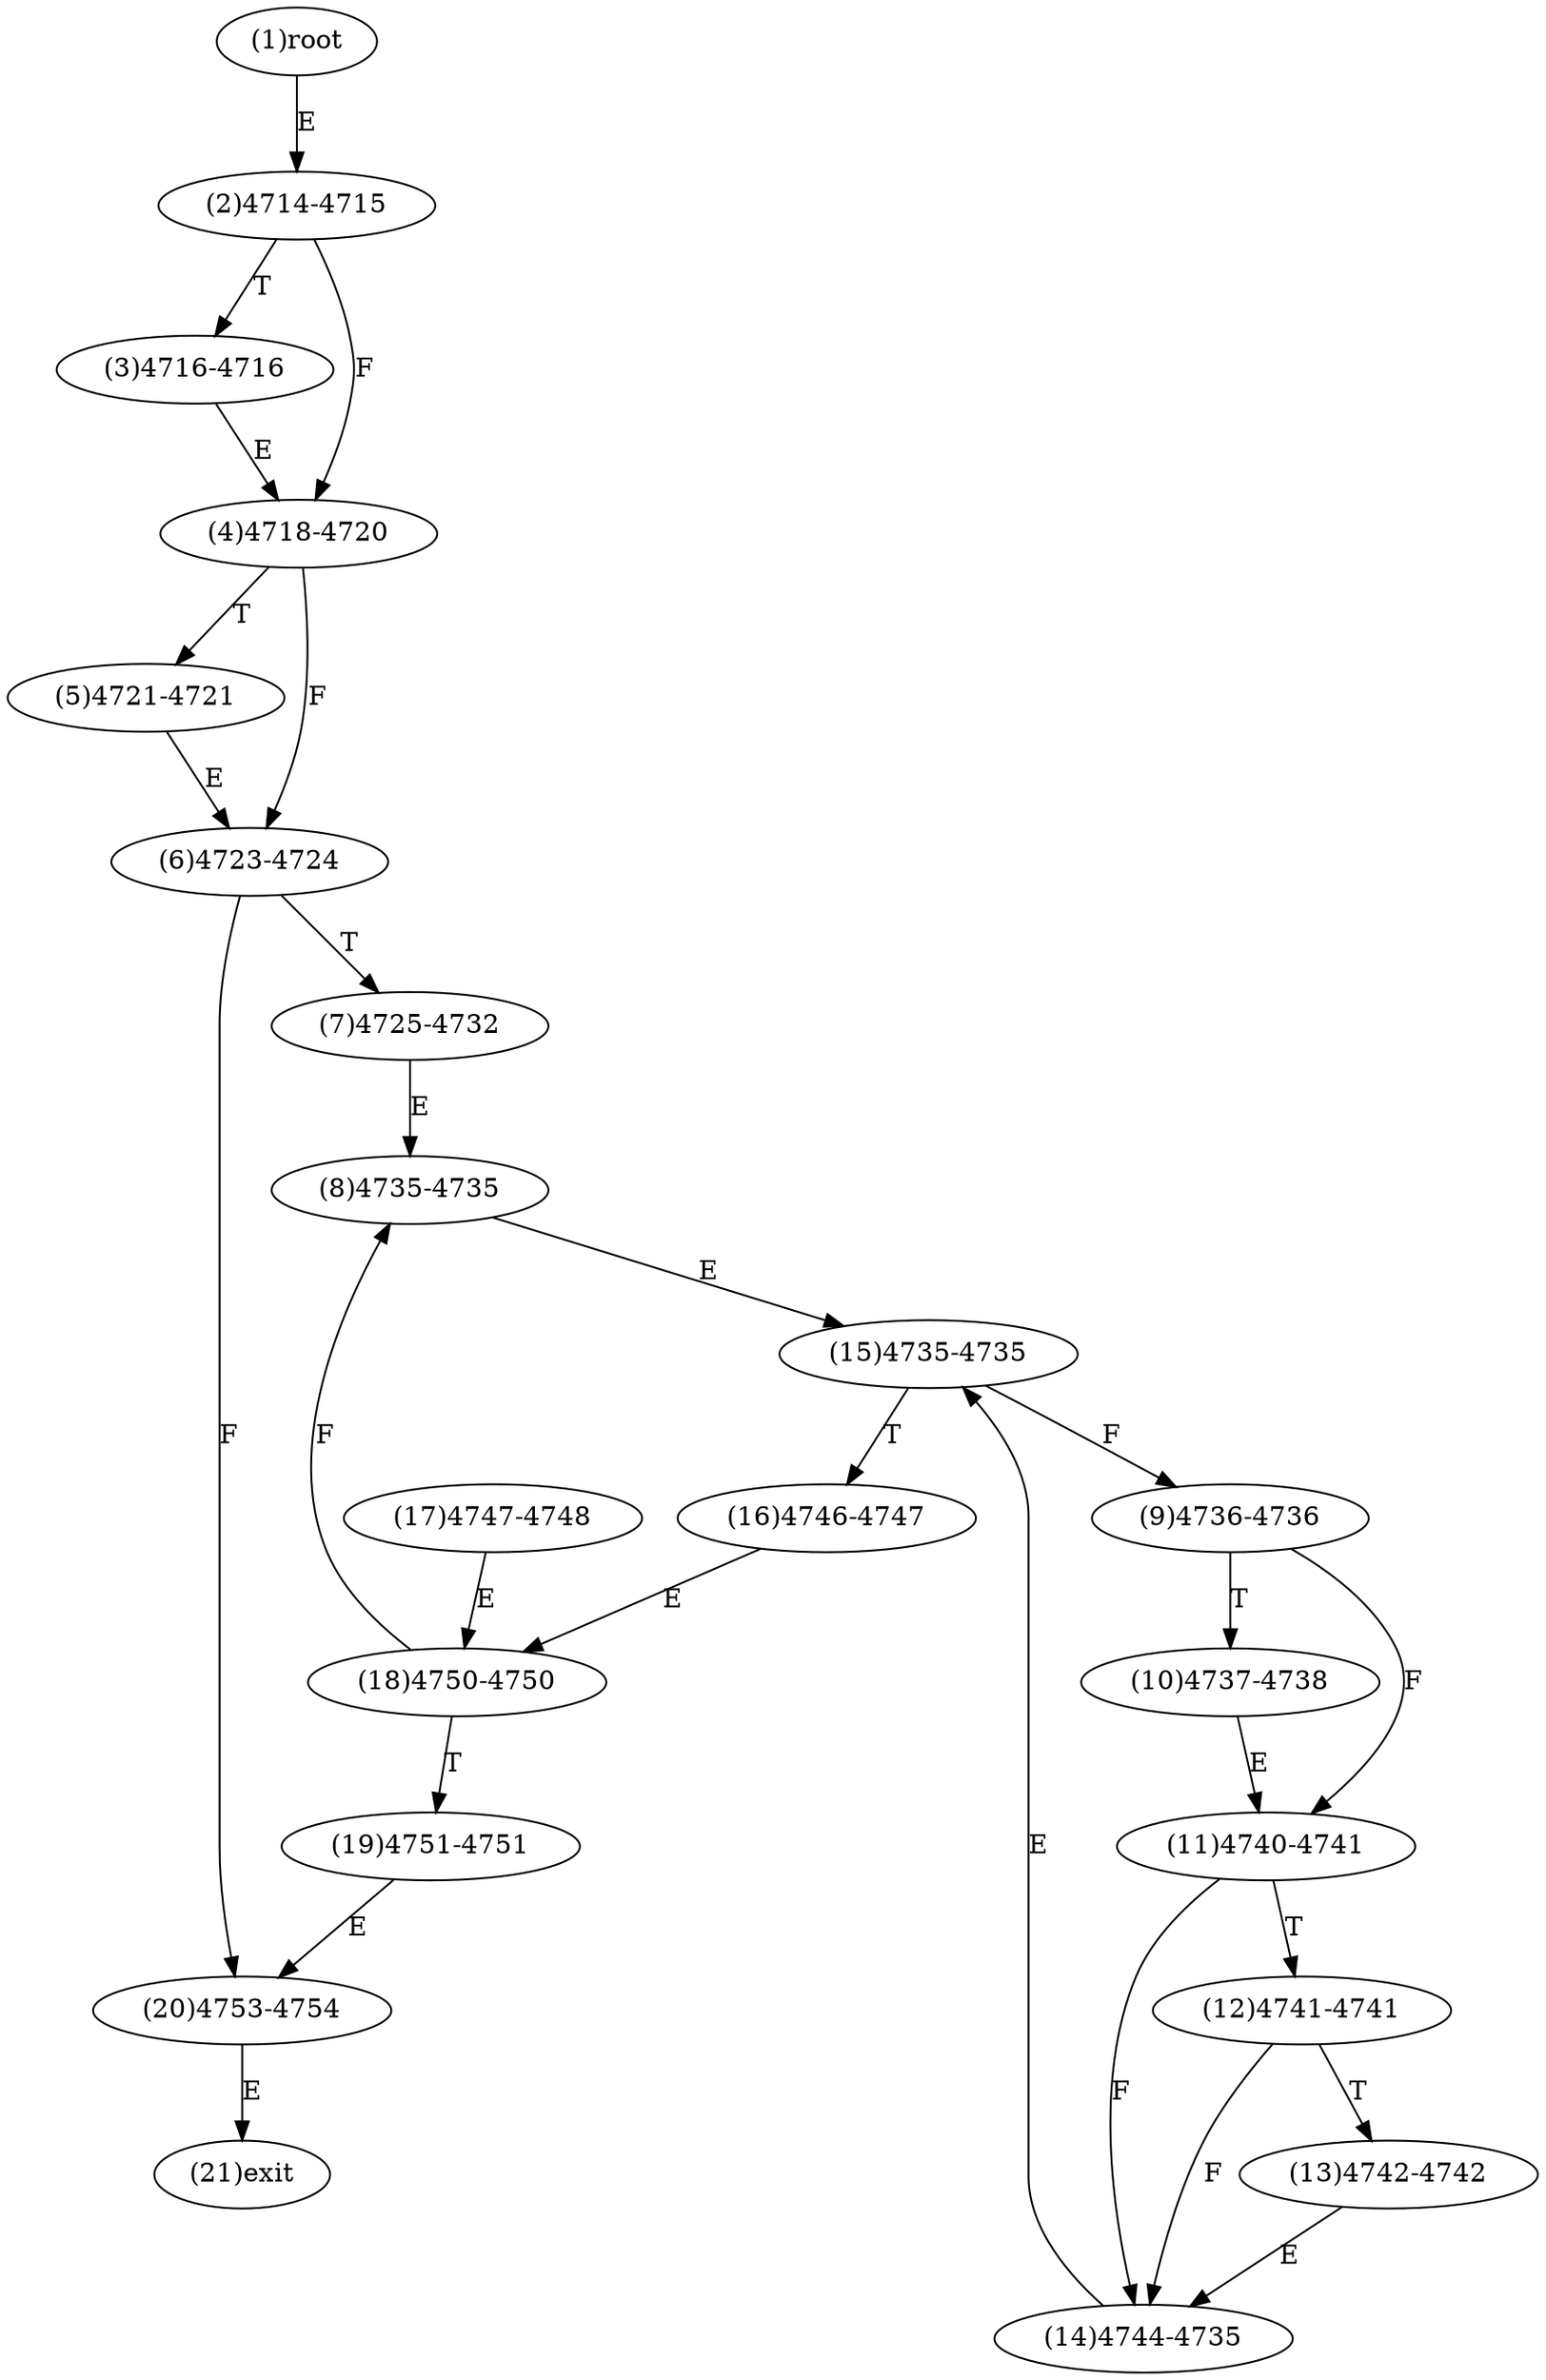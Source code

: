 digraph "" { 
1[ label="(1)root"];
2[ label="(2)4714-4715"];
3[ label="(3)4716-4716"];
4[ label="(4)4718-4720"];
5[ label="(5)4721-4721"];
6[ label="(6)4723-4724"];
7[ label="(7)4725-4732"];
8[ label="(8)4735-4735"];
9[ label="(9)4736-4736"];
10[ label="(10)4737-4738"];
11[ label="(11)4740-4741"];
12[ label="(12)4741-4741"];
13[ label="(13)4742-4742"];
14[ label="(14)4744-4735"];
15[ label="(15)4735-4735"];
17[ label="(17)4747-4748"];
16[ label="(16)4746-4747"];
19[ label="(19)4751-4751"];
18[ label="(18)4750-4750"];
21[ label="(21)exit"];
20[ label="(20)4753-4754"];
1->2[ label="E"];
2->4[ label="F"];
2->3[ label="T"];
3->4[ label="E"];
4->6[ label="F"];
4->5[ label="T"];
5->6[ label="E"];
6->20[ label="F"];
6->7[ label="T"];
7->8[ label="E"];
8->15[ label="E"];
9->11[ label="F"];
9->10[ label="T"];
10->11[ label="E"];
11->14[ label="F"];
11->12[ label="T"];
12->14[ label="F"];
12->13[ label="T"];
13->14[ label="E"];
14->15[ label="E"];
15->9[ label="F"];
15->16[ label="T"];
16->18[ label="E"];
17->18[ label="E"];
18->8[ label="F"];
18->19[ label="T"];
19->20[ label="E"];
20->21[ label="E"];
}